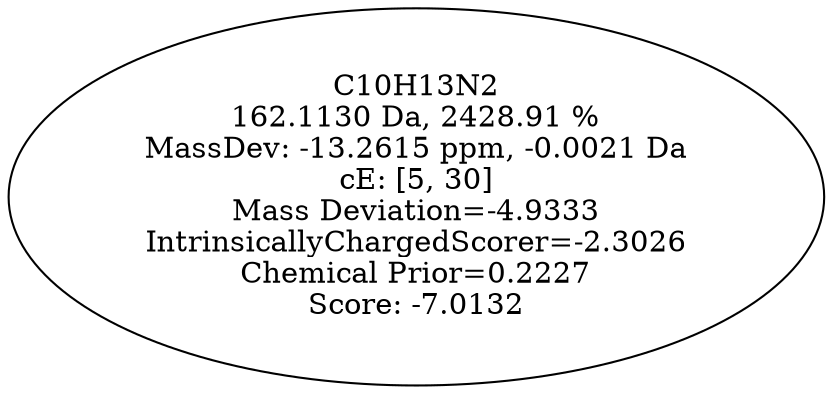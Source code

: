 strict digraph {
v1 [label="C10H13N2\n162.1130 Da, 2428.91 %\nMassDev: -13.2615 ppm, -0.0021 Da\ncE: [5, 30]\nMass Deviation=-4.9333\nIntrinsicallyChargedScorer=-2.3026\nChemical Prior=0.2227\nScore: -7.0132"];
}